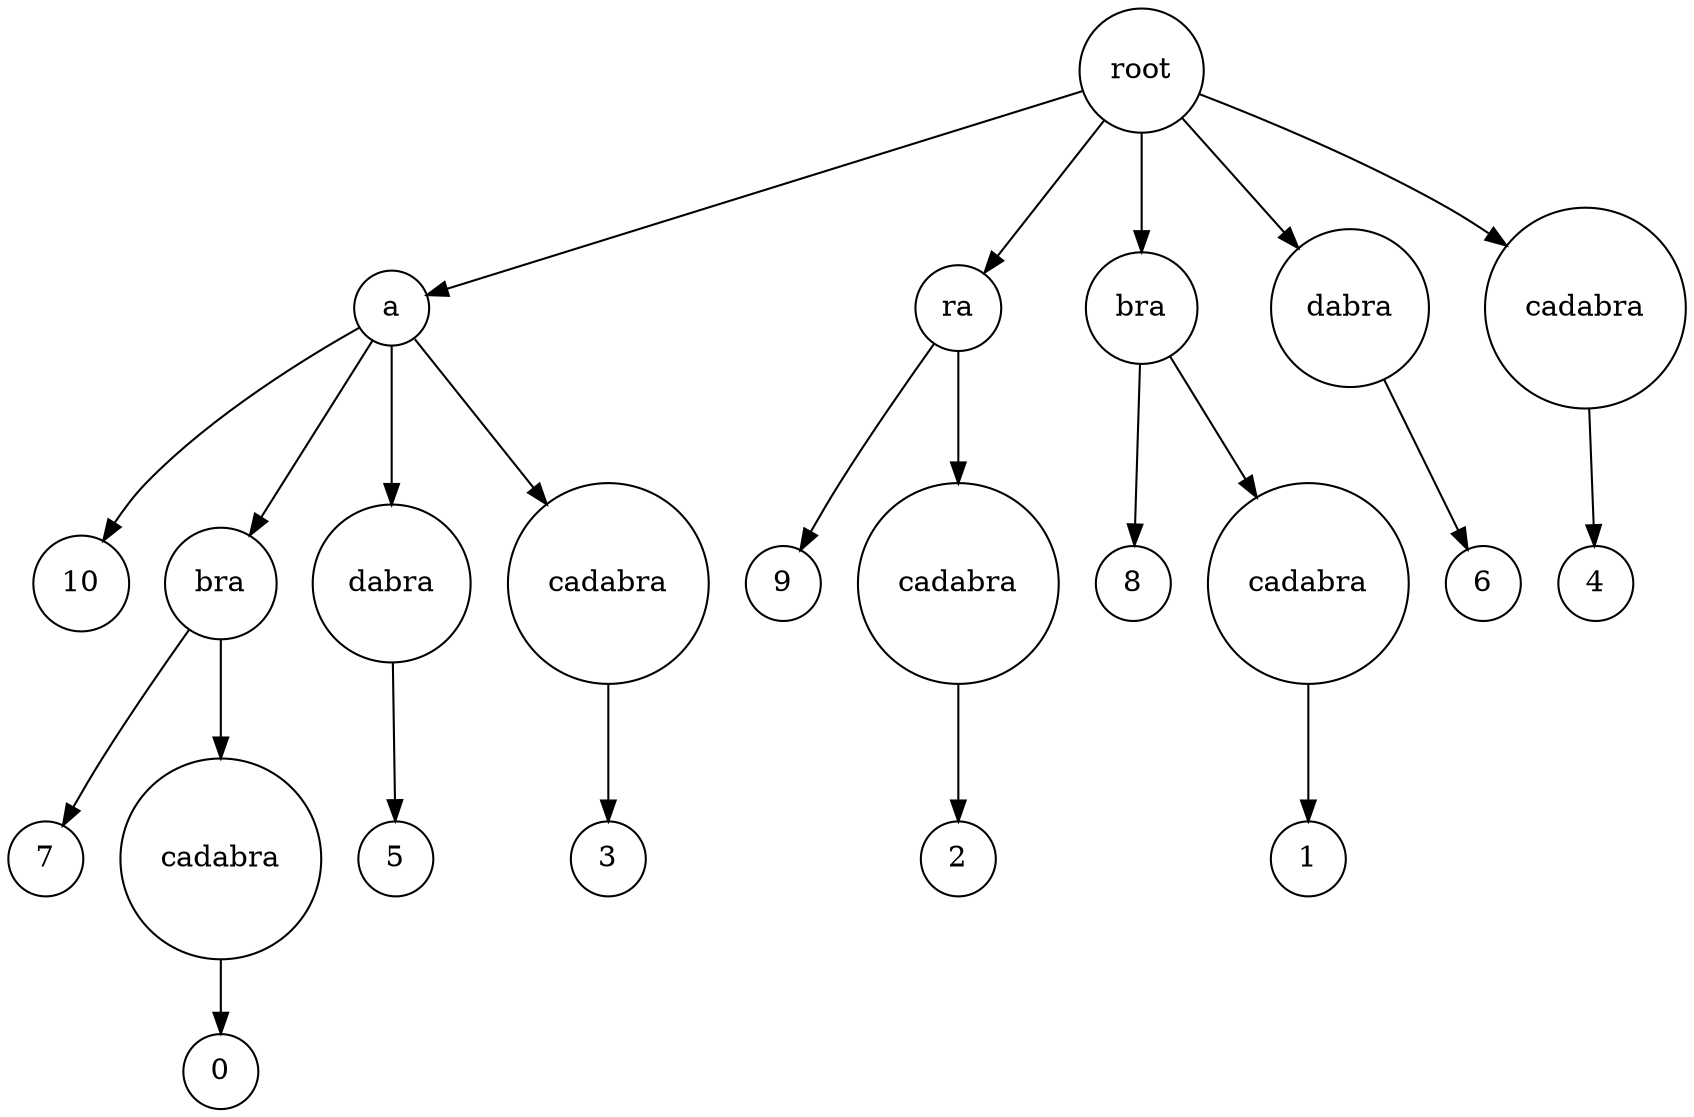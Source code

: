 digraph suffix {
	node [shape = circle];
	0 [label= "root"];
	1 [label= "a"];
	0 -> 1;
	1 [label= "a"];
	2 [label= "10"];
	1 -> 2;
	3 [label= "bra"];
	1 -> 3;
	3 [label= "bra"];
	4 [label= "7"];
	3 -> 4;
	5 [label= "cadabra"];
	3 -> 5;
	5 [label= "cadabra"];
	6 [label= "0"];
	5 -> 6;
	7 [label= "dabra"];
	1 -> 7;
	7 [label= "dabra"];
	8 [label= "5"];
	7 -> 8;
	9 [label= "cadabra"];
	1 -> 9;
	9 [label= "cadabra"];
	10 [label= "3"];
	9 -> 10;
	11 [label= "ra"];
	0 -> 11;
	11 [label= "ra"];
	12 [label= "9"];
	11 -> 12;
	13 [label= "cadabra"];
	11 -> 13;
	13 [label= "cadabra"];
	14 [label= "2"];
	13 -> 14;
	15 [label= "bra"];
	0 -> 15;
	15 [label= "bra"];
	16 [label= "8"];
	15 -> 16;
	17 [label= "cadabra"];
	15 -> 17;
	17 [label= "cadabra"];
	18 [label= "1"];
	17 -> 18;
	19 [label= "dabra"];
	0 -> 19;
	19 [label= "dabra"];
	20 [label= "6"];
	19 -> 20;
	21 [label= "cadabra"];
	0 -> 21;
	21 [label= "cadabra"];
	22 [label= "4"];
	21 -> 22;
}